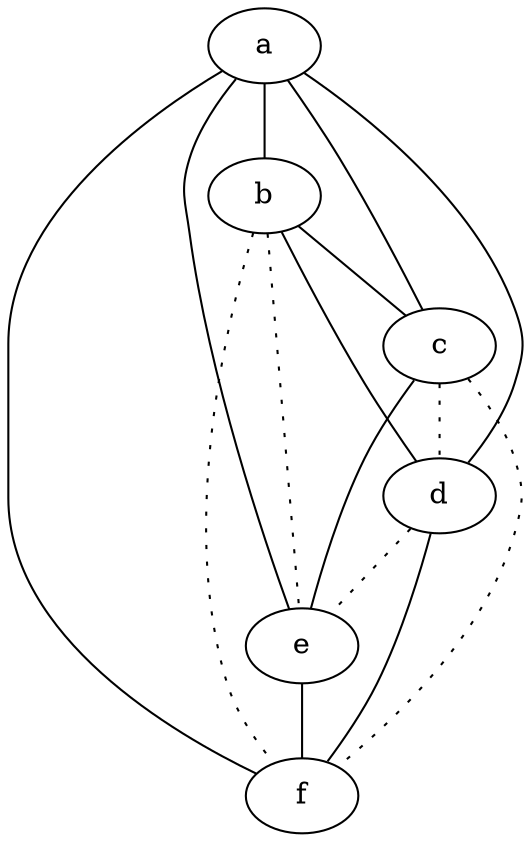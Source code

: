 graph {
a -- b;
a -- c;
a -- d;
a -- e;
a -- f;
b -- c;
b -- d;
b -- e [style=dotted];
b -- f [style=dotted];
c -- d [style=dotted];
c -- e;
c -- f [style=dotted];
d -- e [style=dotted];
d -- f;
e -- f;
}
